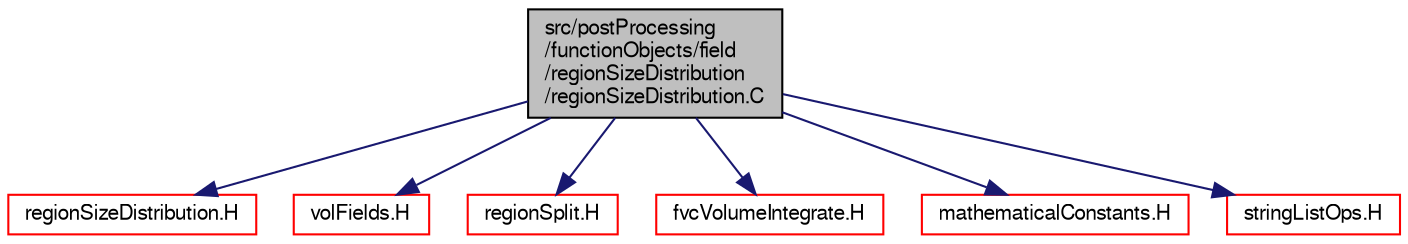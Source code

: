 digraph "src/postProcessing/functionObjects/field/regionSizeDistribution/regionSizeDistribution.C"
{
  bgcolor="transparent";
  edge [fontname="FreeSans",fontsize="10",labelfontname="FreeSans",labelfontsize="10"];
  node [fontname="FreeSans",fontsize="10",shape=record];
  Node0 [label="src/postProcessing\l/functionObjects/field\l/regionSizeDistribution\l/regionSizeDistribution.C",height=0.2,width=0.4,color="black", fillcolor="grey75", style="filled", fontcolor="black"];
  Node0 -> Node1 [color="midnightblue",fontsize="10",style="solid",fontname="FreeSans"];
  Node1 [label="regionSizeDistribution.H",height=0.2,width=0.4,color="red",URL="$a13406.html"];
  Node0 -> Node229 [color="midnightblue",fontsize="10",style="solid",fontname="FreeSans"];
  Node229 [label="volFields.H",height=0.2,width=0.4,color="red",URL="$a02750.html"];
  Node0 -> Node308 [color="midnightblue",fontsize="10",style="solid",fontname="FreeSans"];
  Node308 [label="regionSplit.H",height=0.2,width=0.4,color="red",URL="$a07772.html"];
  Node0 -> Node312 [color="midnightblue",fontsize="10",style="solid",fontname="FreeSans"];
  Node312 [label="fvcVolumeIntegrate.H",height=0.2,width=0.4,color="red",URL="$a03050.html",tooltip="Volume integrate volField creating a volField. "];
  Node0 -> Node313 [color="midnightblue",fontsize="10",style="solid",fontname="FreeSans"];
  Node313 [label="mathematicalConstants.H",height=0.2,width=0.4,color="red",URL="$a10238.html"];
  Node0 -> Node314 [color="midnightblue",fontsize="10",style="solid",fontname="FreeSans"];
  Node314 [label="stringListOps.H",height=0.2,width=0.4,color="red",URL="$a12617.html",tooltip="Operations on lists of strings. "];
}

